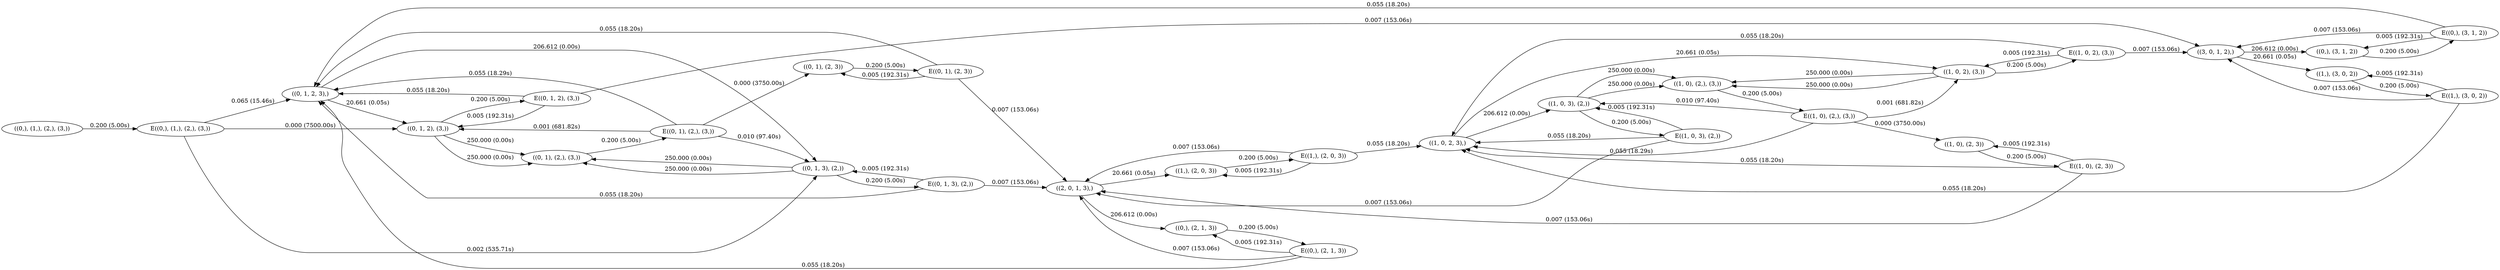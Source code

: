 digraph markov_chain { 
rankdir=LR;
"((0,), (1,), (2,), (3,))" -> "E((0,), (1,), (2,), (3,))" [ label = "0.200 (5.00s)" ]; 
"E((0,), (1,), (2,), (3,))" -> "((0, 1, 2, 3),)" [label = "0.065 (15.46s)" ]; 
"E((0,), (1,), (2,), (3,))" -> "((0, 1, 2), (3,))" [label = "0.000 (7500.00s)" ]; 
"E((0,), (1,), (2,), (3,))" -> "((0, 1, 3), (2,))" [label = "0.002 (535.71s)" ]; 
"((0, 1, 2, 3),)" -> "((0, 1, 2), (3,))" [ label = "20.661 (0.05s)" ]; 
"((0, 1, 2, 3),)" -> "((0, 1, 3), (2,))" [ label = "206.612 (0.00s)" ]; 
"((0, 1, 3), (2,))" -> "E((0, 1, 3), (2,))" [ label = "0.200 (5.00s)" ]; 
"E((0, 1, 3), (2,))" -> "((0, 1, 2, 3),)" [label = "0.055 (18.20s)" ]; 
"E((0, 1, 3), (2,))" -> "((0, 1, 3), (2,))" [label = "0.005 (192.31s)" ]; 
"E((0, 1, 3), (2,))" -> "((2, 0, 1, 3),)" [label = "0.007 (153.06s)" ]; 
"((0, 1, 3), (2,))" -> "((0, 1), (2,), (3,))" [ label = "250.000 (0.00s)" ]; 
"((0, 1, 3), (2,))" -> "((0, 1), (2,), (3,))" [ label = "250.000 (0.00s)" ]; 
"((0, 1, 2), (3,))" -> "E((0, 1, 2), (3,))" [ label = "0.200 (5.00s)" ]; 
"E((0, 1, 2), (3,))" -> "((0, 1, 2, 3),)" [label = "0.055 (18.20s)" ]; 
"E((0, 1, 2), (3,))" -> "((3, 0, 1, 2),)" [label = "0.007 (153.06s)" ]; 
"E((0, 1, 2), (3,))" -> "((0, 1, 2), (3,))" [label = "0.005 (192.31s)" ]; 
"((0, 1, 2), (3,))" -> "((0, 1), (2,), (3,))" [ label = "250.000 (0.00s)" ]; 
"((0, 1, 2), (3,))" -> "((0, 1), (2,), (3,))" [ label = "250.000 (0.00s)" ]; 
"((2, 0, 1, 3),)" -> "((1,), (2, 0, 3))" [ label = "20.661 (0.05s)" ]; 
"((2, 0, 1, 3),)" -> "((0,), (2, 1, 3))" [ label = "206.612 (0.00s)" ]; 
"((0, 1), (2,), (3,))" -> "E((0, 1), (2,), (3,))" [ label = "0.200 (5.00s)" ]; 
"E((0, 1), (2,), (3,))" -> "((0, 1, 2), (3,))" [label = "0.001 (681.82s)" ]; 
"E((0, 1), (2,), (3,))" -> "((0, 1, 2, 3),)" [label = "0.055 (18.29s)" ]; 
"E((0, 1), (2,), (3,))" -> "((0, 1), (2, 3))" [label = "0.000 (3750.00s)" ]; 
"E((0, 1), (2,), (3,))" -> "((0, 1, 3), (2,))" [label = "0.010 (97.40s)" ]; 
"((3, 0, 1, 2),)" -> "((1,), (3, 0, 2))" [ label = "20.661 (0.05s)" ]; 
"((3, 0, 1, 2),)" -> "((0,), (3, 1, 2))" [ label = "206.612 (0.00s)" ]; 
"((1,), (2, 0, 3))" -> "E((1,), (2, 0, 3))" [ label = "0.200 (5.00s)" ]; 
"E((1,), (2, 0, 3))" -> "((1,), (2, 0, 3))" [label = "0.005 (192.31s)" ]; 
"E((1,), (2, 0, 3))" -> "((1, 0, 2, 3),)" [label = "0.055 (18.20s)" ]; 
"E((1,), (2, 0, 3))" -> "((2, 0, 1, 3),)" [label = "0.007 (153.06s)" ]; 
"((0,), (2, 1, 3))" -> "E((0,), (2, 1, 3))" [ label = "0.200 (5.00s)" ]; 
"E((0,), (2, 1, 3))" -> "((0, 1, 2, 3),)" [label = "0.055 (18.20s)" ]; 
"E((0,), (2, 1, 3))" -> "((0,), (2, 1, 3))" [label = "0.005 (192.31s)" ]; 
"E((0,), (2, 1, 3))" -> "((2, 0, 1, 3),)" [label = "0.007 (153.06s)" ]; 
"((1,), (3, 0, 2))" -> "E((1,), (3, 0, 2))" [ label = "0.200 (5.00s)" ]; 
"E((1,), (3, 0, 2))" -> "((1, 0, 2, 3),)" [label = "0.055 (18.20s)" ]; 
"E((1,), (3, 0, 2))" -> "((3, 0, 1, 2),)" [label = "0.007 (153.06s)" ]; 
"E((1,), (3, 0, 2))" -> "((1,), (3, 0, 2))" [label = "0.005 (192.31s)" ]; 
"((0, 1), (2, 3))" -> "E((0, 1), (2, 3))" [ label = "0.200 (5.00s)" ]; 
"E((0, 1), (2, 3))" -> "((0, 1, 2, 3),)" [label = "0.055 (18.20s)" ]; 
"E((0, 1), (2, 3))" -> "((0, 1), (2, 3))" [label = "0.005 (192.31s)" ]; 
"E((0, 1), (2, 3))" -> "((2, 0, 1, 3),)" [label = "0.007 (153.06s)" ]; 
"((1, 0, 2, 3),)" -> "((1, 0, 3), (2,))" [ label = "206.612 (0.00s)" ]; 
"((1, 0, 2, 3),)" -> "((1, 0, 2), (3,))" [ label = "20.661 (0.05s)" ]; 
"((1, 0, 3), (2,))" -> "E((1, 0, 3), (2,))" [ label = "0.200 (5.00s)" ]; 
"E((1, 0, 3), (2,))" -> "((1, 0, 3), (2,))" [label = "0.005 (192.31s)" ]; 
"E((1, 0, 3), (2,))" -> "((1, 0, 2, 3),)" [label = "0.055 (18.20s)" ]; 
"E((1, 0, 3), (2,))" -> "((2, 0, 1, 3),)" [label = "0.007 (153.06s)" ]; 
"((1, 0, 3), (2,))" -> "((1, 0), (2,), (3,))" [ label = "250.000 (0.00s)" ]; 
"((1, 0, 3), (2,))" -> "((1, 0), (2,), (3,))" [ label = "250.000 (0.00s)" ]; 
"((0,), (3, 1, 2))" -> "E((0,), (3, 1, 2))" [ label = "0.200 (5.00s)" ]; 
"E((0,), (3, 1, 2))" -> "((0, 1, 2, 3),)" [label = "0.055 (18.20s)" ]; 
"E((0,), (3, 1, 2))" -> "((3, 0, 1, 2),)" [label = "0.007 (153.06s)" ]; 
"E((0,), (3, 1, 2))" -> "((0,), (3, 1, 2))" [label = "0.005 (192.31s)" ]; 
"((1, 0, 2), (3,))" -> "E((1, 0, 2), (3,))" [ label = "0.200 (5.00s)" ]; 
"E((1, 0, 2), (3,))" -> "((1, 0, 2, 3),)" [label = "0.055 (18.20s)" ]; 
"E((1, 0, 2), (3,))" -> "((3, 0, 1, 2),)" [label = "0.007 (153.06s)" ]; 
"E((1, 0, 2), (3,))" -> "((1, 0, 2), (3,))" [label = "0.005 (192.31s)" ]; 
"((1, 0, 2), (3,))" -> "((1, 0), (2,), (3,))" [ label = "250.000 (0.00s)" ]; 
"((1, 0, 2), (3,))" -> "((1, 0), (2,), (3,))" [ label = "250.000 (0.00s)" ]; 
"((1, 0), (2,), (3,))" -> "E((1, 0), (2,), (3,))" [ label = "0.200 (5.00s)" ]; 
"E((1, 0), (2,), (3,))" -> "((1, 0, 2, 3),)" [label = "0.055 (18.29s)" ]; 
"E((1, 0), (2,), (3,))" -> "((1, 0), (2, 3))" [label = "0.000 (3750.00s)" ]; 
"E((1, 0), (2,), (3,))" -> "((1, 0, 3), (2,))" [label = "0.010 (97.40s)" ]; 
"E((1, 0), (2,), (3,))" -> "((1, 0, 2), (3,))" [label = "0.001 (681.82s)" ]; 
"((1, 0), (2, 3))" -> "E((1, 0), (2, 3))" [ label = "0.200 (5.00s)" ]; 
"E((1, 0), (2, 3))" -> "((1, 0), (2, 3))" [label = "0.005 (192.31s)" ]; 
"E((1, 0), (2, 3))" -> "((1, 0, 2, 3),)" [label = "0.055 (18.20s)" ]; 
"E((1, 0), (2, 3))" -> "((2, 0, 1, 3),)" [label = "0.007 (153.06s)" ]; 
}
